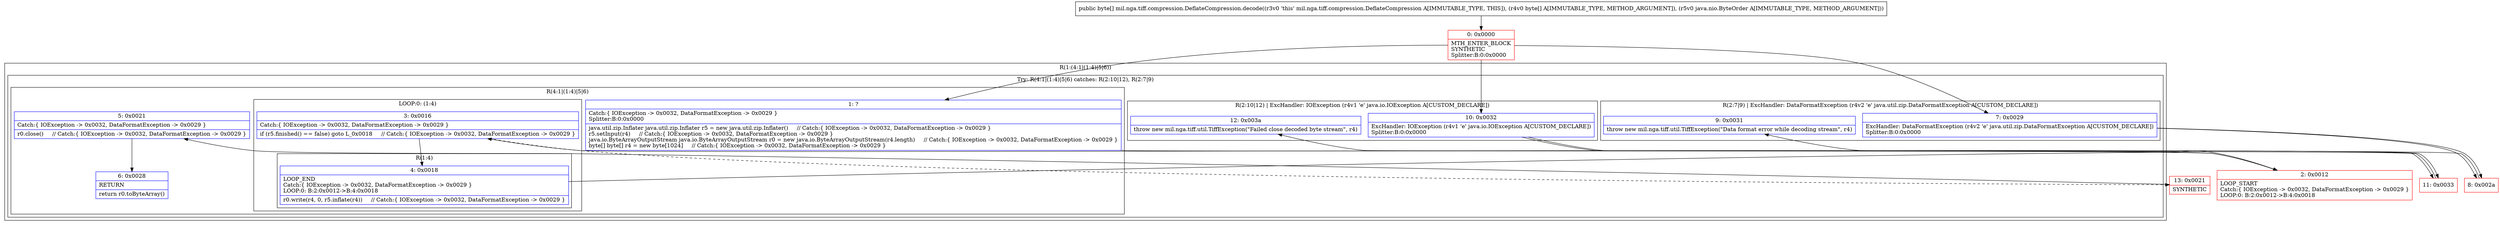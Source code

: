 digraph "CFG formil.nga.tiff.compression.DeflateCompression.decode([BLjava\/nio\/ByteOrder;)[B" {
subgraph cluster_Region_652003033 {
label = "R(1:(4:1|(1:4)|5|6))";
node [shape=record,color=blue];
subgraph cluster_TryCatchRegion_915414106 {
label = "Try: R(4:1|(1:4)|5|6) catches: R(2:10|12), R(2:7|9)";
node [shape=record,color=blue];
subgraph cluster_Region_1226904605 {
label = "R(4:1|(1:4)|5|6)";
node [shape=record,color=blue];
Node_1 [shape=record,label="{1\:\ ?|Catch:\{ IOException \-\> 0x0032, DataFormatException \-\> 0x0029 \}\lSplitter:B:0:0x0000\l|java.util.zip.Inflater java.util.zip.Inflater r5 = new java.util.zip.Inflater()     \/\/ Catch:\{ IOException \-\> 0x0032, DataFormatException \-\> 0x0029 \}\lr5.setInput(r4)     \/\/ Catch:\{ IOException \-\> 0x0032, DataFormatException \-\> 0x0029 \}\ljava.io.ByteArrayOutputStream java.io.ByteArrayOutputStream r0 = new java.io.ByteArrayOutputStream(r4.length)     \/\/ Catch:\{ IOException \-\> 0x0032, DataFormatException \-\> 0x0029 \}\lbyte[] byte[] r4 = new byte[1024]     \/\/ Catch:\{ IOException \-\> 0x0032, DataFormatException \-\> 0x0029 \}\l}"];
subgraph cluster_LoopRegion_1739891535 {
label = "LOOP:0: (1:4)";
node [shape=record,color=blue];
Node_3 [shape=record,label="{3\:\ 0x0016|Catch:\{ IOException \-\> 0x0032, DataFormatException \-\> 0x0029 \}\l|if (r5.finished() == false) goto L_0x0018     \/\/ Catch:\{ IOException \-\> 0x0032, DataFormatException \-\> 0x0029 \}\l}"];
subgraph cluster_Region_231183580 {
label = "R(1:4)";
node [shape=record,color=blue];
Node_4 [shape=record,label="{4\:\ 0x0018|LOOP_END\lCatch:\{ IOException \-\> 0x0032, DataFormatException \-\> 0x0029 \}\lLOOP:0: B:2:0x0012\-\>B:4:0x0018\l|r0.write(r4, 0, r5.inflate(r4))     \/\/ Catch:\{ IOException \-\> 0x0032, DataFormatException \-\> 0x0029 \}\l}"];
}
}
Node_5 [shape=record,label="{5\:\ 0x0021|Catch:\{ IOException \-\> 0x0032, DataFormatException \-\> 0x0029 \}\l|r0.close()     \/\/ Catch:\{ IOException \-\> 0x0032, DataFormatException \-\> 0x0029 \}\l}"];
Node_6 [shape=record,label="{6\:\ 0x0028|RETURN\l|return r0.toByteArray()\l}"];
}
subgraph cluster_Region_675682185 {
label = "R(2:10|12) | ExcHandler: IOException (r4v1 'e' java.io.IOException A[CUSTOM_DECLARE])\l";
node [shape=record,color=blue];
Node_10 [shape=record,label="{10\:\ 0x0032|ExcHandler: IOException (r4v1 'e' java.io.IOException A[CUSTOM_DECLARE])\lSplitter:B:0:0x0000\l}"];
Node_12 [shape=record,label="{12\:\ 0x003a|throw new mil.nga.tiff.util.TiffException(\"Failed close decoded byte stream\", r4)\l}"];
}
subgraph cluster_Region_1798385905 {
label = "R(2:7|9) | ExcHandler: DataFormatException (r4v2 'e' java.util.zip.DataFormatException A[CUSTOM_DECLARE])\l";
node [shape=record,color=blue];
Node_7 [shape=record,label="{7\:\ 0x0029|ExcHandler: DataFormatException (r4v2 'e' java.util.zip.DataFormatException A[CUSTOM_DECLARE])\lSplitter:B:0:0x0000\l}"];
Node_9 [shape=record,label="{9\:\ 0x0031|throw new mil.nga.tiff.util.TiffException(\"Data format error while decoding stream\", r4)\l}"];
}
}
}
subgraph cluster_Region_675682185 {
label = "R(2:10|12) | ExcHandler: IOException (r4v1 'e' java.io.IOException A[CUSTOM_DECLARE])\l";
node [shape=record,color=blue];
Node_10 [shape=record,label="{10\:\ 0x0032|ExcHandler: IOException (r4v1 'e' java.io.IOException A[CUSTOM_DECLARE])\lSplitter:B:0:0x0000\l}"];
Node_12 [shape=record,label="{12\:\ 0x003a|throw new mil.nga.tiff.util.TiffException(\"Failed close decoded byte stream\", r4)\l}"];
}
subgraph cluster_Region_1798385905 {
label = "R(2:7|9) | ExcHandler: DataFormatException (r4v2 'e' java.util.zip.DataFormatException A[CUSTOM_DECLARE])\l";
node [shape=record,color=blue];
Node_7 [shape=record,label="{7\:\ 0x0029|ExcHandler: DataFormatException (r4v2 'e' java.util.zip.DataFormatException A[CUSTOM_DECLARE])\lSplitter:B:0:0x0000\l}"];
Node_9 [shape=record,label="{9\:\ 0x0031|throw new mil.nga.tiff.util.TiffException(\"Data format error while decoding stream\", r4)\l}"];
}
Node_0 [shape=record,color=red,label="{0\:\ 0x0000|MTH_ENTER_BLOCK\lSYNTHETIC\lSplitter:B:0:0x0000\l}"];
Node_2 [shape=record,color=red,label="{2\:\ 0x0012|LOOP_START\lCatch:\{ IOException \-\> 0x0032, DataFormatException \-\> 0x0029 \}\lLOOP:0: B:2:0x0012\-\>B:4:0x0018\l}"];
Node_8 [shape=record,color=red,label="{8\:\ 0x002a}"];
Node_11 [shape=record,color=red,label="{11\:\ 0x0033}"];
Node_13 [shape=record,color=red,label="{13\:\ 0x0021|SYNTHETIC\l}"];
MethodNode[shape=record,label="{public byte[] mil.nga.tiff.compression.DeflateCompression.decode((r3v0 'this' mil.nga.tiff.compression.DeflateCompression A[IMMUTABLE_TYPE, THIS]), (r4v0 byte[] A[IMMUTABLE_TYPE, METHOD_ARGUMENT]), (r5v0 java.nio.ByteOrder A[IMMUTABLE_TYPE, METHOD_ARGUMENT])) }"];
MethodNode -> Node_0;
Node_1 -> Node_2;
Node_3 -> Node_4;
Node_3 -> Node_13[style=dashed];
Node_4 -> Node_2;
Node_5 -> Node_6;
Node_10 -> Node_11;
Node_7 -> Node_8;
Node_10 -> Node_11;
Node_7 -> Node_8;
Node_0 -> Node_1;
Node_0 -> Node_10;
Node_0 -> Node_7;
Node_2 -> Node_3;
Node_8 -> Node_9;
Node_11 -> Node_12;
Node_13 -> Node_5;
}

